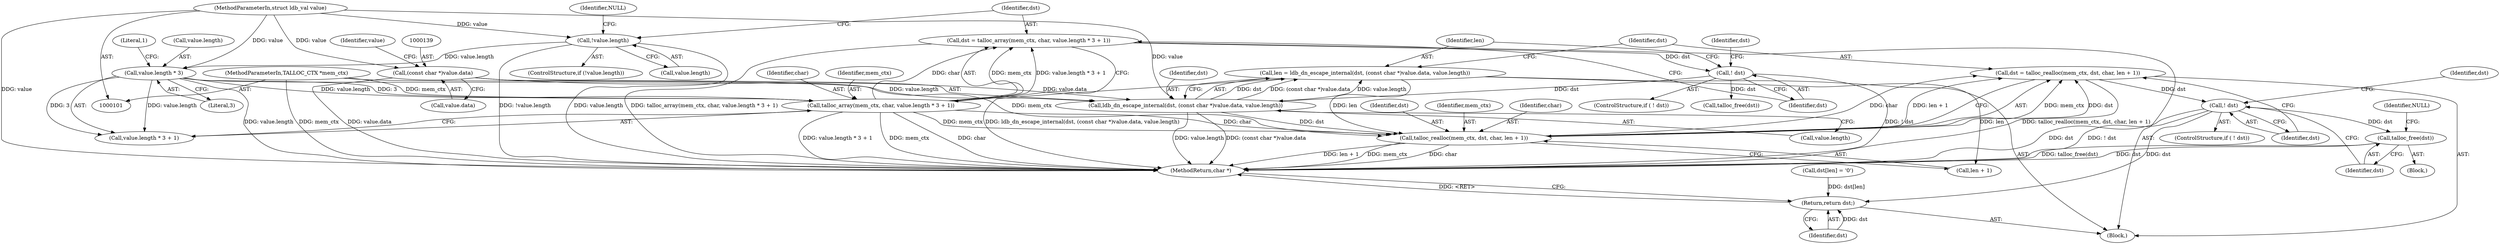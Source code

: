 digraph "0_samba_0454b95657846fcecf0f51b6f1194faac02518bd@API" {
"1000146" [label="(Call,dst = talloc_realloc(mem_ctx, dst, char, len + 1))"];
"1000148" [label="(Call,talloc_realloc(mem_ctx, dst, char, len + 1))"];
"1000116" [label="(Call,talloc_array(mem_ctx, char, value.length * 3 + 1))"];
"1000102" [label="(MethodParameterIn,TALLOC_CTX *mem_ctx)"];
"1000120" [label="(Call,value.length * 3)"];
"1000108" [label="(Call,!value.length)"];
"1000103" [label="(MethodParameterIn,struct ldb_val value)"];
"1000136" [label="(Call,ldb_dn_escape_internal(dst, (const char *)value.data, value.length))"];
"1000127" [label="(Call,! dst)"];
"1000114" [label="(Call,dst = talloc_array(mem_ctx, char, value.length * 3 + 1))"];
"1000138" [label="(Call,(const char *)value.data)"];
"1000134" [label="(Call,len = ldb_dn_escape_internal(dst, (const char *)value.data, value.length))"];
"1000156" [label="(Call,! dst)"];
"1000159" [label="(Call,talloc_free(dst))"];
"1000168" [label="(Return,return dst;)"];
"1000116" [label="(Call,talloc_array(mem_ctx, char, value.length * 3 + 1))"];
"1000143" [label="(Call,value.length)"];
"1000124" [label="(Literal,3)"];
"1000156" [label="(Call,! dst)"];
"1000114" [label="(Call,dst = talloc_array(mem_ctx, char, value.length * 3 + 1))"];
"1000137" [label="(Identifier,dst)"];
"1000128" [label="(Identifier,dst)"];
"1000168" [label="(Return,return dst;)"];
"1000150" [label="(Identifier,dst)"];
"1000134" [label="(Call,len = ldb_dn_escape_internal(dst, (const char *)value.data, value.length))"];
"1000118" [label="(Identifier,char)"];
"1000152" [label="(Call,len + 1)"];
"1000125" [label="(Literal,1)"];
"1000115" [label="(Identifier,dst)"];
"1000155" [label="(ControlStructure,if ( ! dst))"];
"1000119" [label="(Call,value.length * 3 + 1)"];
"1000159" [label="(Call,talloc_free(dst))"];
"1000120" [label="(Call,value.length * 3)"];
"1000140" [label="(Call,value.data)"];
"1000162" [label="(Identifier,NULL)"];
"1000138" [label="(Call,(const char *)value.data)"];
"1000157" [label="(Identifier,dst)"];
"1000108" [label="(Call,!value.length)"];
"1000127" [label="(Call,! dst)"];
"1000126" [label="(ControlStructure,if ( ! dst))"];
"1000130" [label="(Call,talloc_free(dst))"];
"1000144" [label="(Identifier,value)"];
"1000117" [label="(Identifier,mem_ctx)"];
"1000107" [label="(ControlStructure,if (!value.length))"];
"1000170" [label="(MethodReturn,char *)"];
"1000103" [label="(MethodParameterIn,struct ldb_val value)"];
"1000146" [label="(Call,dst = talloc_realloc(mem_ctx, dst, char, len + 1))"];
"1000121" [label="(Call,value.length)"];
"1000135" [label="(Identifier,len)"];
"1000158" [label="(Block,)"];
"1000148" [label="(Call,talloc_realloc(mem_ctx, dst, char, len + 1))"];
"1000149" [label="(Identifier,mem_ctx)"];
"1000102" [label="(MethodParameterIn,TALLOC_CTX *mem_ctx)"];
"1000113" [label="(Identifier,NULL)"];
"1000163" [label="(Call,dst[len] = '\0')"];
"1000109" [label="(Call,value.length)"];
"1000147" [label="(Identifier,dst)"];
"1000160" [label="(Identifier,dst)"];
"1000131" [label="(Identifier,dst)"];
"1000104" [label="(Block,)"];
"1000151" [label="(Identifier,char)"];
"1000169" [label="(Identifier,dst)"];
"1000165" [label="(Identifier,dst)"];
"1000136" [label="(Call,ldb_dn_escape_internal(dst, (const char *)value.data, value.length))"];
"1000146" -> "1000104"  [label="AST: "];
"1000146" -> "1000148"  [label="CFG: "];
"1000147" -> "1000146"  [label="AST: "];
"1000148" -> "1000146"  [label="AST: "];
"1000157" -> "1000146"  [label="CFG: "];
"1000146" -> "1000170"  [label="DDG: talloc_realloc(mem_ctx, dst, char, len + 1)"];
"1000148" -> "1000146"  [label="DDG: mem_ctx"];
"1000148" -> "1000146"  [label="DDG: dst"];
"1000148" -> "1000146"  [label="DDG: char"];
"1000148" -> "1000146"  [label="DDG: len + 1"];
"1000146" -> "1000156"  [label="DDG: dst"];
"1000148" -> "1000152"  [label="CFG: "];
"1000149" -> "1000148"  [label="AST: "];
"1000150" -> "1000148"  [label="AST: "];
"1000151" -> "1000148"  [label="AST: "];
"1000152" -> "1000148"  [label="AST: "];
"1000148" -> "1000170"  [label="DDG: char"];
"1000148" -> "1000170"  [label="DDG: len + 1"];
"1000148" -> "1000170"  [label="DDG: mem_ctx"];
"1000116" -> "1000148"  [label="DDG: mem_ctx"];
"1000116" -> "1000148"  [label="DDG: char"];
"1000102" -> "1000148"  [label="DDG: mem_ctx"];
"1000136" -> "1000148"  [label="DDG: dst"];
"1000134" -> "1000148"  [label="DDG: len"];
"1000116" -> "1000114"  [label="AST: "];
"1000116" -> "1000119"  [label="CFG: "];
"1000117" -> "1000116"  [label="AST: "];
"1000118" -> "1000116"  [label="AST: "];
"1000119" -> "1000116"  [label="AST: "];
"1000114" -> "1000116"  [label="CFG: "];
"1000116" -> "1000170"  [label="DDG: char"];
"1000116" -> "1000170"  [label="DDG: value.length * 3 + 1"];
"1000116" -> "1000170"  [label="DDG: mem_ctx"];
"1000116" -> "1000114"  [label="DDG: mem_ctx"];
"1000116" -> "1000114"  [label="DDG: char"];
"1000116" -> "1000114"  [label="DDG: value.length * 3 + 1"];
"1000102" -> "1000116"  [label="DDG: mem_ctx"];
"1000120" -> "1000116"  [label="DDG: value.length"];
"1000120" -> "1000116"  [label="DDG: 3"];
"1000102" -> "1000101"  [label="AST: "];
"1000102" -> "1000170"  [label="DDG: mem_ctx"];
"1000120" -> "1000119"  [label="AST: "];
"1000120" -> "1000124"  [label="CFG: "];
"1000121" -> "1000120"  [label="AST: "];
"1000124" -> "1000120"  [label="AST: "];
"1000125" -> "1000120"  [label="CFG: "];
"1000120" -> "1000170"  [label="DDG: value.length"];
"1000120" -> "1000119"  [label="DDG: value.length"];
"1000120" -> "1000119"  [label="DDG: 3"];
"1000108" -> "1000120"  [label="DDG: value.length"];
"1000103" -> "1000120"  [label="DDG: value"];
"1000120" -> "1000136"  [label="DDG: value.length"];
"1000108" -> "1000107"  [label="AST: "];
"1000108" -> "1000109"  [label="CFG: "];
"1000109" -> "1000108"  [label="AST: "];
"1000113" -> "1000108"  [label="CFG: "];
"1000115" -> "1000108"  [label="CFG: "];
"1000108" -> "1000170"  [label="DDG: !value.length"];
"1000108" -> "1000170"  [label="DDG: value.length"];
"1000103" -> "1000108"  [label="DDG: value"];
"1000103" -> "1000101"  [label="AST: "];
"1000103" -> "1000170"  [label="DDG: value"];
"1000103" -> "1000138"  [label="DDG: value"];
"1000103" -> "1000136"  [label="DDG: value"];
"1000136" -> "1000134"  [label="AST: "];
"1000136" -> "1000143"  [label="CFG: "];
"1000137" -> "1000136"  [label="AST: "];
"1000138" -> "1000136"  [label="AST: "];
"1000143" -> "1000136"  [label="AST: "];
"1000134" -> "1000136"  [label="CFG: "];
"1000136" -> "1000170"  [label="DDG: value.length"];
"1000136" -> "1000170"  [label="DDG: (const char *)value.data"];
"1000136" -> "1000134"  [label="DDG: dst"];
"1000136" -> "1000134"  [label="DDG: (const char *)value.data"];
"1000136" -> "1000134"  [label="DDG: value.length"];
"1000127" -> "1000136"  [label="DDG: dst"];
"1000138" -> "1000136"  [label="DDG: value.data"];
"1000127" -> "1000126"  [label="AST: "];
"1000127" -> "1000128"  [label="CFG: "];
"1000128" -> "1000127"  [label="AST: "];
"1000131" -> "1000127"  [label="CFG: "];
"1000135" -> "1000127"  [label="CFG: "];
"1000127" -> "1000170"  [label="DDG: ! dst"];
"1000114" -> "1000127"  [label="DDG: dst"];
"1000127" -> "1000130"  [label="DDG: dst"];
"1000114" -> "1000104"  [label="AST: "];
"1000115" -> "1000114"  [label="AST: "];
"1000128" -> "1000114"  [label="CFG: "];
"1000114" -> "1000170"  [label="DDG: talloc_array(mem_ctx, char, value.length * 3 + 1)"];
"1000138" -> "1000140"  [label="CFG: "];
"1000139" -> "1000138"  [label="AST: "];
"1000140" -> "1000138"  [label="AST: "];
"1000144" -> "1000138"  [label="CFG: "];
"1000138" -> "1000170"  [label="DDG: value.data"];
"1000134" -> "1000104"  [label="AST: "];
"1000135" -> "1000134"  [label="AST: "];
"1000147" -> "1000134"  [label="CFG: "];
"1000134" -> "1000170"  [label="DDG: ldb_dn_escape_internal(dst, (const char *)value.data, value.length)"];
"1000134" -> "1000152"  [label="DDG: len"];
"1000156" -> "1000155"  [label="AST: "];
"1000156" -> "1000157"  [label="CFG: "];
"1000157" -> "1000156"  [label="AST: "];
"1000160" -> "1000156"  [label="CFG: "];
"1000165" -> "1000156"  [label="CFG: "];
"1000156" -> "1000170"  [label="DDG: dst"];
"1000156" -> "1000170"  [label="DDG: ! dst"];
"1000156" -> "1000159"  [label="DDG: dst"];
"1000156" -> "1000168"  [label="DDG: dst"];
"1000159" -> "1000158"  [label="AST: "];
"1000159" -> "1000160"  [label="CFG: "];
"1000160" -> "1000159"  [label="AST: "];
"1000162" -> "1000159"  [label="CFG: "];
"1000159" -> "1000170"  [label="DDG: talloc_free(dst)"];
"1000159" -> "1000170"  [label="DDG: dst"];
"1000168" -> "1000104"  [label="AST: "];
"1000168" -> "1000169"  [label="CFG: "];
"1000169" -> "1000168"  [label="AST: "];
"1000170" -> "1000168"  [label="CFG: "];
"1000168" -> "1000170"  [label="DDG: <RET>"];
"1000169" -> "1000168"  [label="DDG: dst"];
"1000163" -> "1000168"  [label="DDG: dst[len]"];
}
